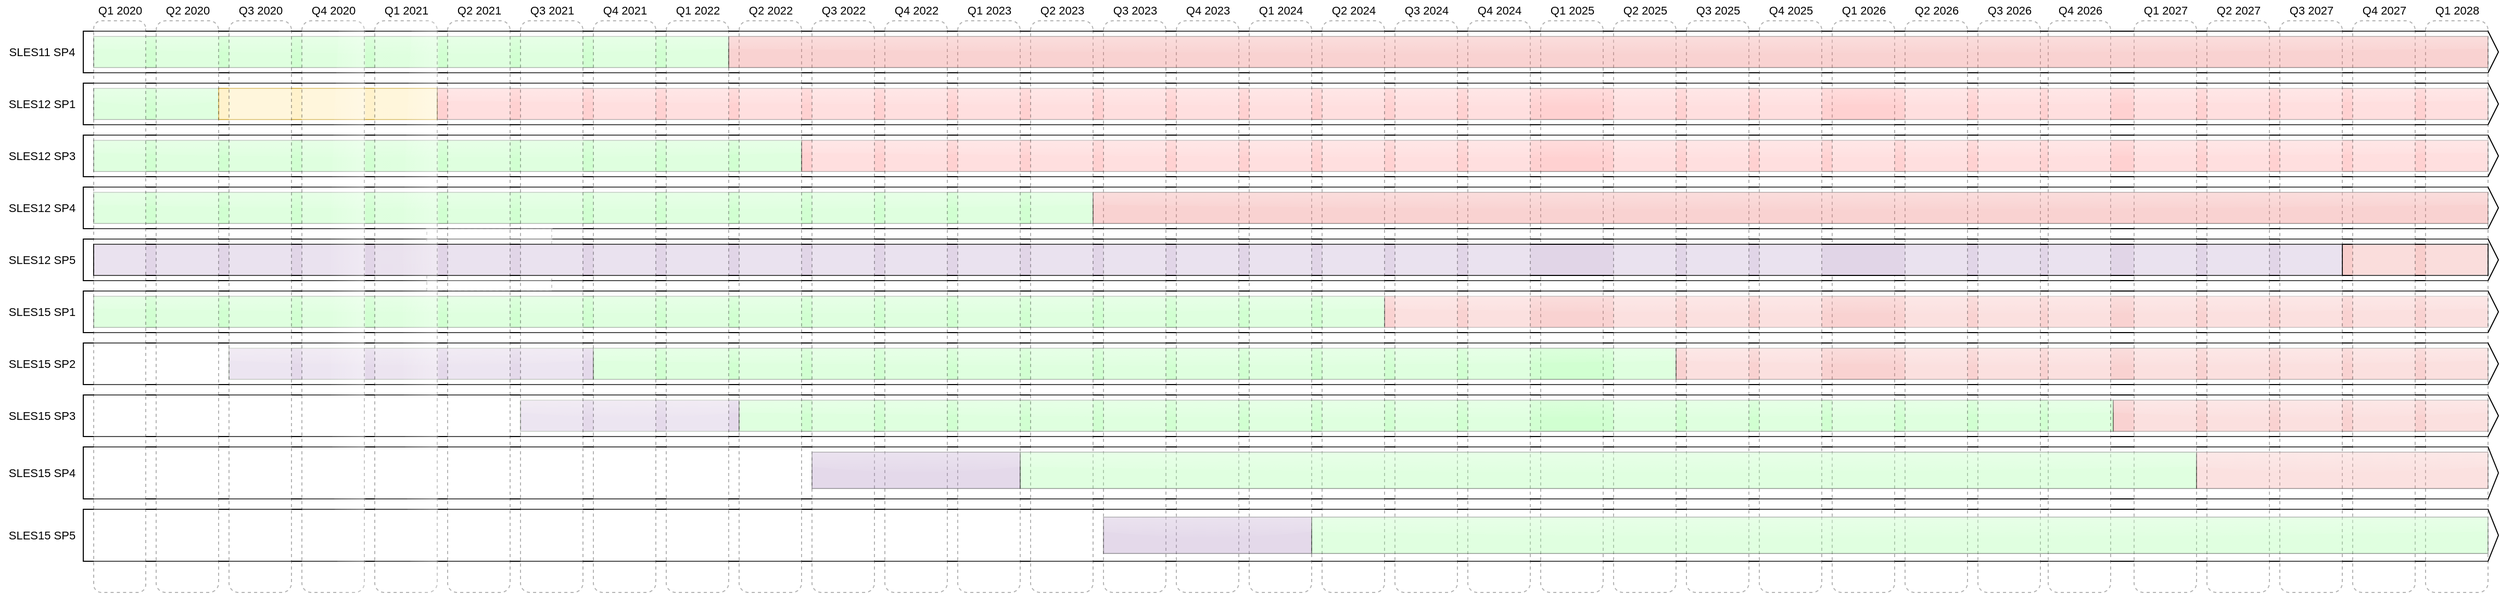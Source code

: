 <mxfile version="13.6.5" type="github">
  <diagram id="kU7BCDKSblHahvN3yh2O" name="Page-1">
    <mxGraphModel dx="933" dy="482" grid="1" gridSize="10" guides="1" tooltips="1" connect="1" arrows="1" fold="1" page="1" pageScale="1" pageWidth="827" pageHeight="1169" math="0" shadow="0">
      <root>
        <mxCell id="0" />
        <mxCell id="1" parent="0" />
        <mxCell id="Xw_bEn0U_nsCSRlwuGrD-74" value="" style="rounded=0;whiteSpace=wrap;html=1;glass=1;opacity=30;fillColor=#FF6666;" parent="1" vertex="1">
          <mxGeometry x="770" y="46.88" width="1690" height="26.25" as="geometry" />
        </mxCell>
        <mxCell id="c2QIEAsH59dsvFRJYkyW-2" value="" style="html=1;shadow=0;dashed=0;align=center;verticalAlign=middle;shape=mxgraph.arrows2.arrow;dy=0;dx=10;notch=0;" vertex="1" parent="1">
          <mxGeometry x="150" y="500" width="2320" height="50" as="geometry" />
        </mxCell>
        <mxCell id="c2QIEAsH59dsvFRJYkyW-1" value="" style="html=1;shadow=0;dashed=0;align=center;verticalAlign=middle;shape=mxgraph.arrows2.arrow;dy=0;dx=10;notch=0;" vertex="1" parent="1">
          <mxGeometry x="150" y="440" width="2320" height="50" as="geometry" />
        </mxCell>
        <mxCell id="Xw_bEn0U_nsCSRlwuGrD-70" value="" style="html=1;shadow=0;dashed=0;align=center;verticalAlign=middle;shape=mxgraph.arrows2.arrow;dy=0;dx=10;notch=0;" parent="1" vertex="1">
          <mxGeometry x="150" y="390" width="2320" height="40" as="geometry" />
        </mxCell>
        <mxCell id="Xw_bEn0U_nsCSRlwuGrD-2" value="" style="html=1;shadow=0;align=center;verticalAlign=middle;shape=mxgraph.arrows2.arrow;dy=0;dx=10;notch=0;" parent="1" vertex="1">
          <mxGeometry x="150" y="40" width="2320" height="40" as="geometry" />
        </mxCell>
        <mxCell id="Xw_bEn0U_nsCSRlwuGrD-3" value="" style="html=1;shadow=0;dashed=0;align=center;verticalAlign=middle;shape=mxgraph.arrows2.arrow;dy=0;dx=10;notch=0;" parent="1" vertex="1">
          <mxGeometry x="150" y="290" width="2320" height="40" as="geometry" />
        </mxCell>
        <mxCell id="Xw_bEn0U_nsCSRlwuGrD-4" value="" style="html=1;shadow=0;dashed=0;align=center;verticalAlign=middle;shape=mxgraph.arrows2.arrow;dy=0;dx=10;notch=0;" parent="1" vertex="1">
          <mxGeometry x="150" y="240" width="2320" height="40" as="geometry" />
        </mxCell>
        <mxCell id="Xw_bEn0U_nsCSRlwuGrD-5" value="" style="html=1;shadow=0;dashed=0;align=center;verticalAlign=middle;shape=mxgraph.arrows2.arrow;dy=0;dx=10;notch=0;" parent="1" vertex="1">
          <mxGeometry x="150" y="190" width="2320" height="40" as="geometry" />
        </mxCell>
        <mxCell id="Xw_bEn0U_nsCSRlwuGrD-6" value="" style="html=1;shadow=0;dashed=0;align=center;verticalAlign=middle;shape=mxgraph.arrows2.arrow;dy=0;dx=10;notch=0;" parent="1" vertex="1">
          <mxGeometry x="150" y="90" width="2320" height="40" as="geometry" />
        </mxCell>
        <mxCell id="Xw_bEn0U_nsCSRlwuGrD-7" value="" style="html=1;shadow=0;dashed=0;align=center;verticalAlign=middle;shape=mxgraph.arrows2.arrow;dy=0;dx=10;notch=0;" parent="1" vertex="1">
          <mxGeometry x="150" y="140" width="2320" height="40" as="geometry" />
        </mxCell>
        <mxCell id="Xw_bEn0U_nsCSRlwuGrD-11" value="&lt;font style=&quot;font-size: 11px&quot;&gt;Q2 2020&lt;/font&gt;" style="text;html=1;resizable=0;autosize=1;align=center;verticalAlign=middle;points=[];fillColor=none;strokeColor=none;rounded=0;" parent="1" vertex="1">
          <mxGeometry x="220" y="10" width="60" height="20" as="geometry" />
        </mxCell>
        <mxCell id="Xw_bEn0U_nsCSRlwuGrD-12" value="&lt;font style=&quot;font-size: 11px&quot;&gt;Q3 2020&lt;/font&gt;" style="text;html=1;resizable=0;autosize=1;align=center;verticalAlign=middle;points=[];fillColor=none;strokeColor=none;rounded=0;" parent="1" vertex="1">
          <mxGeometry x="290" y="10" width="60" height="20" as="geometry" />
        </mxCell>
        <mxCell id="Xw_bEn0U_nsCSRlwuGrD-13" value="&lt;font style=&quot;font-size: 11px&quot;&gt;Q4 2020&lt;/font&gt;" style="text;html=1;resizable=0;autosize=1;align=center;verticalAlign=middle;points=[];fillColor=none;strokeColor=none;rounded=0;" parent="1" vertex="1">
          <mxGeometry x="360" y="10" width="60" height="20" as="geometry" />
        </mxCell>
        <mxCell id="Xw_bEn0U_nsCSRlwuGrD-14" value="&lt;font style=&quot;font-size: 11px&quot;&gt;Q1 2021&lt;/font&gt;" style="text;html=1;resizable=0;autosize=1;align=center;verticalAlign=middle;points=[];fillColor=none;strokeColor=none;rounded=0;" parent="1" vertex="1">
          <mxGeometry x="430" y="10" width="60" height="20" as="geometry" />
        </mxCell>
        <mxCell id="Xw_bEn0U_nsCSRlwuGrD-15" value="&lt;font style=&quot;font-size: 11px&quot;&gt;Q2 2021&lt;/font&gt;" style="text;html=1;resizable=0;autosize=1;align=center;verticalAlign=middle;points=[];fillColor=none;strokeColor=none;rounded=0;" parent="1" vertex="1">
          <mxGeometry x="500" y="10" width="60" height="20" as="geometry" />
        </mxCell>
        <mxCell id="Xw_bEn0U_nsCSRlwuGrD-16" value="&lt;font style=&quot;font-size: 11px&quot;&gt;Q3 2021&lt;/font&gt;" style="text;html=1;resizable=0;autosize=1;align=center;verticalAlign=middle;points=[];fillColor=none;strokeColor=none;rounded=0;" parent="1" vertex="1">
          <mxGeometry x="570" y="10" width="60" height="20" as="geometry" />
        </mxCell>
        <mxCell id="Xw_bEn0U_nsCSRlwuGrD-17" value="&lt;font style=&quot;font-size: 11px&quot;&gt;SLES11 SP4&lt;/font&gt;" style="text;html=1;resizable=0;autosize=1;align=center;verticalAlign=middle;points=[];fillColor=none;strokeColor=none;rounded=0;" parent="1" vertex="1">
          <mxGeometry x="70" y="50" width="80" height="20" as="geometry" />
        </mxCell>
        <mxCell id="Xw_bEn0U_nsCSRlwuGrD-18" value="&lt;font style=&quot;font-size: 11px&quot;&gt;SLES12 SP1&lt;/font&gt;" style="text;html=1;resizable=0;autosize=1;align=center;verticalAlign=middle;points=[];fillColor=none;strokeColor=none;rounded=0;" parent="1" vertex="1">
          <mxGeometry x="70" y="100" width="80" height="20" as="geometry" />
        </mxCell>
        <mxCell id="Xw_bEn0U_nsCSRlwuGrD-19" value="&lt;font style=&quot;font-size: 11px&quot;&gt;SLES12 SP3&lt;/font&gt;" style="text;html=1;resizable=0;autosize=1;align=center;verticalAlign=middle;points=[];fillColor=none;strokeColor=none;rounded=0;" parent="1" vertex="1">
          <mxGeometry x="70" y="150" width="80" height="20" as="geometry" />
        </mxCell>
        <mxCell id="Xw_bEn0U_nsCSRlwuGrD-20" value="&lt;font style=&quot;font-size: 11px&quot;&gt;SLES12 SP4&lt;/font&gt;" style="text;html=1;resizable=0;autosize=1;align=center;verticalAlign=middle;points=[];fillColor=none;strokeColor=none;rounded=0;" parent="1" vertex="1">
          <mxGeometry x="70" y="200" width="80" height="20" as="geometry" />
        </mxCell>
        <mxCell id="Xw_bEn0U_nsCSRlwuGrD-21" value="&lt;font style=&quot;font-size: 11px&quot;&gt;SLES12 SP5&lt;/font&gt;" style="text;html=1;resizable=0;autosize=1;align=center;verticalAlign=middle;points=[];fillColor=none;strokeColor=none;rounded=0;" parent="1" vertex="1">
          <mxGeometry x="70" y="250" width="80" height="20" as="geometry" />
        </mxCell>
        <mxCell id="Xw_bEn0U_nsCSRlwuGrD-22" value="&lt;font style=&quot;font-size: 11px&quot;&gt;SLES15 SP1&lt;/font&gt;" style="text;html=1;resizable=0;autosize=1;align=center;verticalAlign=middle;points=[];fillColor=none;strokeColor=none;rounded=0;" parent="1" vertex="1">
          <mxGeometry x="70" y="300" width="80" height="20" as="geometry" />
        </mxCell>
        <mxCell id="Xw_bEn0U_nsCSRlwuGrD-23" value="" style="html=1;shadow=0;dashed=0;align=center;verticalAlign=middle;shape=mxgraph.arrows2.arrow;dy=0;dx=10;notch=0;" parent="1" vertex="1">
          <mxGeometry x="150" y="340" width="2320" height="40" as="geometry" />
        </mxCell>
        <mxCell id="Xw_bEn0U_nsCSRlwuGrD-24" value="&lt;font style=&quot;font-size: 11px&quot;&gt;SLES15 SP2&lt;/font&gt;" style="text;html=1;resizable=0;autosize=1;align=center;verticalAlign=middle;points=[];fillColor=none;strokeColor=none;rounded=0;" parent="1" vertex="1">
          <mxGeometry x="70" y="350" width="80" height="20" as="geometry" />
        </mxCell>
        <mxCell id="Xw_bEn0U_nsCSRlwuGrD-10" value="&lt;font style=&quot;font-size: 11px&quot;&gt;Q1 2020&lt;/font&gt;" style="text;html=1;resizable=0;autosize=1;align=center;verticalAlign=middle;points=[];fillColor=none;strokeColor=none;rounded=0;" parent="1" vertex="1">
          <mxGeometry x="155" y="10" width="60" height="20" as="geometry" />
        </mxCell>
        <mxCell id="Xw_bEn0U_nsCSRlwuGrD-34" value="&lt;font style=&quot;font-size: 11px&quot;&gt;Q4 2021&lt;/font&gt;" style="text;html=1;resizable=0;autosize=1;align=center;verticalAlign=middle;points=[];fillColor=none;strokeColor=none;rounded=0;" parent="1" vertex="1">
          <mxGeometry x="640" y="10" width="60" height="20" as="geometry" />
        </mxCell>
        <mxCell id="Xw_bEn0U_nsCSRlwuGrD-37" value="&lt;font style=&quot;font-size: 11px&quot;&gt;Q1 2022&lt;/font&gt;" style="text;html=1;resizable=0;autosize=1;align=center;verticalAlign=middle;points=[];fillColor=none;strokeColor=none;rounded=0;" parent="1" vertex="1">
          <mxGeometry x="710" y="10" width="60" height="20" as="geometry" />
        </mxCell>
        <mxCell id="Xw_bEn0U_nsCSRlwuGrD-40" value="&lt;font style=&quot;font-size: 11px&quot;&gt;Q2 2022&lt;/font&gt;" style="text;html=1;resizable=0;autosize=1;align=center;verticalAlign=middle;points=[];fillColor=none;strokeColor=none;rounded=0;" parent="1" vertex="1">
          <mxGeometry x="780" y="10" width="60" height="20" as="geometry" />
        </mxCell>
        <mxCell id="Xw_bEn0U_nsCSRlwuGrD-41" value="&lt;font style=&quot;font-size: 11px&quot;&gt;Q3 2022&lt;/font&gt;" style="text;html=1;resizable=0;autosize=1;align=center;verticalAlign=middle;points=[];fillColor=none;strokeColor=none;rounded=0;" parent="1" vertex="1">
          <mxGeometry x="850" y="10" width="60" height="20" as="geometry" />
        </mxCell>
        <mxCell id="Xw_bEn0U_nsCSRlwuGrD-43" value="&lt;font style=&quot;font-size: 11px&quot;&gt;Q4 2022&lt;/font&gt;" style="text;html=1;resizable=0;autosize=1;align=center;verticalAlign=middle;points=[];fillColor=none;strokeColor=none;rounded=0;" parent="1" vertex="1">
          <mxGeometry x="920" y="10" width="60" height="20" as="geometry" />
        </mxCell>
        <mxCell id="Xw_bEn0U_nsCSRlwuGrD-44" value="" style="rounded=0;whiteSpace=wrap;html=1;glass=1;dashed=1;opacity=30;" parent="1" vertex="1">
          <mxGeometry x="480" y="230" width="120" height="60" as="geometry" />
        </mxCell>
        <mxCell id="Xw_bEn0U_nsCSRlwuGrD-45" value="" style="rounded=0;whiteSpace=wrap;html=1;glass=1;opacity=30;fillColor=#66FF66;" parent="1" vertex="1">
          <mxGeometry x="160" y="45" width="610" height="30" as="geometry" />
        </mxCell>
        <mxCell id="Xw_bEn0U_nsCSRlwuGrD-46" value="" style="rounded=0;whiteSpace=wrap;html=1;glass=1;opacity=30;fillColor=#66FF66;" parent="1" vertex="1">
          <mxGeometry x="160" y="95" width="120" height="30" as="geometry" />
        </mxCell>
        <mxCell id="Xw_bEn0U_nsCSRlwuGrD-47" value="" style="rounded=0;whiteSpace=wrap;html=1;glass=1;opacity=30;fillColor=#66FF66;" parent="1" vertex="1">
          <mxGeometry x="160" y="145" width="680" height="30" as="geometry" />
        </mxCell>
        <mxCell id="Xw_bEn0U_nsCSRlwuGrD-48" value="" style="rounded=0;whiteSpace=wrap;html=1;glass=1;opacity=30;fillColor=#66FF66;" parent="1" vertex="1">
          <mxGeometry x="160" y="195" width="960" height="30" as="geometry" />
        </mxCell>
        <mxCell id="Xw_bEn0U_nsCSRlwuGrD-57" value="" style="rounded=1;whiteSpace=wrap;html=1;direction=south;dashed=1;opacity=30;" parent="1" vertex="1">
          <mxGeometry x="1550" y="30" width="60" height="550" as="geometry" />
        </mxCell>
        <mxCell id="Xw_bEn0U_nsCSRlwuGrD-60" value="&lt;font style=&quot;font-size: 11px&quot;&gt;Q2 2023&lt;/font&gt;" style="text;html=1;resizable=0;autosize=1;align=center;verticalAlign=middle;points=[];fillColor=none;strokeColor=none;rounded=0;" parent="1" vertex="1">
          <mxGeometry x="1060" y="10" width="60" height="20" as="geometry" />
        </mxCell>
        <mxCell id="Xw_bEn0U_nsCSRlwuGrD-61" value="&lt;font style=&quot;font-size: 11px&quot;&gt;Q3 2023&lt;/font&gt;" style="text;html=1;resizable=0;autosize=1;align=center;verticalAlign=middle;points=[];fillColor=none;strokeColor=none;rounded=0;" parent="1" vertex="1">
          <mxGeometry x="1130" y="10" width="60" height="20" as="geometry" />
        </mxCell>
        <mxCell id="Xw_bEn0U_nsCSRlwuGrD-62" value="&lt;font style=&quot;font-size: 11px&quot;&gt;Q4 2023&lt;/font&gt;" style="text;html=1;resizable=0;autosize=1;align=center;verticalAlign=middle;points=[];fillColor=none;strokeColor=none;rounded=0;" parent="1" vertex="1">
          <mxGeometry x="1200" y="10" width="60" height="20" as="geometry" />
        </mxCell>
        <mxCell id="Xw_bEn0U_nsCSRlwuGrD-63" value="&lt;font style=&quot;font-size: 11px&quot;&gt;Q1 2024&lt;/font&gt;" style="text;html=1;resizable=0;autosize=1;align=center;verticalAlign=middle;points=[];fillColor=none;strokeColor=none;rounded=0;" parent="1" vertex="1">
          <mxGeometry x="1270" y="10" width="60" height="20" as="geometry" />
        </mxCell>
        <mxCell id="Xw_bEn0U_nsCSRlwuGrD-64" value="&lt;font style=&quot;font-size: 11px&quot;&gt;Q2 2024&lt;/font&gt;" style="text;html=1;resizable=0;autosize=1;align=center;verticalAlign=middle;points=[];fillColor=none;strokeColor=none;rounded=0;" parent="1" vertex="1">
          <mxGeometry x="1340" y="10" width="60" height="20" as="geometry" />
        </mxCell>
        <mxCell id="Xw_bEn0U_nsCSRlwuGrD-65" value="&lt;font style=&quot;font-size: 11px&quot;&gt;Q3 2024&lt;/font&gt;" style="text;html=1;resizable=0;autosize=1;align=center;verticalAlign=middle;points=[];fillColor=none;strokeColor=none;rounded=0;" parent="1" vertex="1">
          <mxGeometry x="1410" y="10" width="60" height="20" as="geometry" />
        </mxCell>
        <mxCell id="Xw_bEn0U_nsCSRlwuGrD-66" value="&lt;font style=&quot;font-size: 11px&quot;&gt;Q4 2024&lt;/font&gt;" style="text;html=1;resizable=0;autosize=1;align=center;verticalAlign=middle;points=[];fillColor=none;strokeColor=none;rounded=0;" parent="1" vertex="1">
          <mxGeometry x="1480" y="10" width="60" height="20" as="geometry" />
        </mxCell>
        <mxCell id="Xw_bEn0U_nsCSRlwuGrD-68" value="" style="rounded=0;whiteSpace=wrap;html=1;glass=1;opacity=30;fillColor=#66FF66;" parent="1" vertex="1">
          <mxGeometry x="160" y="295" width="1240" height="30" as="geometry" />
        </mxCell>
        <mxCell id="Xw_bEn0U_nsCSRlwuGrD-69" value="&lt;font style=&quot;font-size: 11px&quot;&gt;SLES15 SP3&lt;/font&gt;" style="text;html=1;resizable=0;autosize=1;align=center;verticalAlign=middle;points=[];fillColor=none;strokeColor=none;rounded=0;" parent="1" vertex="1">
          <mxGeometry x="70" y="400" width="80" height="20" as="geometry" />
        </mxCell>
        <mxCell id="Xw_bEn0U_nsCSRlwuGrD-71" value="" style="rounded=0;whiteSpace=wrap;html=1;glass=1;opacity=30;fillColor=#66FF66;" parent="1" vertex="1">
          <mxGeometry x="640" y="345" width="1040" height="30" as="geometry" />
        </mxCell>
        <mxCell id="Xw_bEn0U_nsCSRlwuGrD-73" value="" style="rounded=0;whiteSpace=wrap;html=1;glass=1;opacity=30;fillColor=#66FF66;" parent="1" vertex="1">
          <mxGeometry x="780" y="395" width="1320" height="30" as="geometry" />
        </mxCell>
        <mxCell id="Xw_bEn0U_nsCSRlwuGrD-76" value="" style="rounded=0;whiteSpace=wrap;html=1;glass=1;opacity=30;fillColor=#FF6666;" parent="1" vertex="1">
          <mxGeometry x="840" y="145" width="1620" height="30" as="geometry" />
        </mxCell>
        <mxCell id="c2QIEAsH59dsvFRJYkyW-3" value="&lt;font style=&quot;font-size: 11px&quot;&gt;SLES15 SP4&lt;/font&gt;" style="text;html=1;resizable=0;autosize=1;align=center;verticalAlign=middle;points=[];fillColor=none;strokeColor=none;rounded=0;" vertex="1" parent="1">
          <mxGeometry x="70" y="455" width="80" height="20" as="geometry" />
        </mxCell>
        <mxCell id="c2QIEAsH59dsvFRJYkyW-4" value="&lt;font style=&quot;font-size: 11px&quot;&gt;SLES15 SP5&lt;/font&gt;" style="text;html=1;resizable=0;autosize=1;align=center;verticalAlign=middle;points=[];fillColor=none;strokeColor=none;rounded=0;" vertex="1" parent="1">
          <mxGeometry x="70" y="515" width="80" height="20" as="geometry" />
        </mxCell>
        <mxCell id="c2QIEAsH59dsvFRJYkyW-8" value="" style="rounded=1;whiteSpace=wrap;html=1;direction=south;dashed=1;opacity=30;" vertex="1" parent="1">
          <mxGeometry x="1830" y="30" width="60" height="550" as="geometry" />
        </mxCell>
        <mxCell id="c2QIEAsH59dsvFRJYkyW-12" value="&lt;font style=&quot;font-size: 11px&quot;&gt;Q1 2025&lt;/font&gt;" style="text;html=1;resizable=0;autosize=1;align=center;verticalAlign=middle;points=[];fillColor=none;strokeColor=none;rounded=0;" vertex="1" parent="1">
          <mxGeometry x="1550" y="10" width="60" height="20" as="geometry" />
        </mxCell>
        <mxCell id="c2QIEAsH59dsvFRJYkyW-13" value="&lt;font style=&quot;font-size: 11px&quot;&gt;Q2 2025&lt;/font&gt;" style="text;html=1;resizable=0;autosize=1;align=center;verticalAlign=middle;points=[];fillColor=none;strokeColor=none;rounded=0;" vertex="1" parent="1">
          <mxGeometry x="1620" y="10" width="60" height="20" as="geometry" />
        </mxCell>
        <mxCell id="c2QIEAsH59dsvFRJYkyW-14" value="&lt;font style=&quot;font-size: 11px&quot;&gt;Q3 2025&lt;/font&gt;" style="text;html=1;resizable=0;autosize=1;align=center;verticalAlign=middle;points=[];fillColor=none;strokeColor=none;rounded=0;" vertex="1" parent="1">
          <mxGeometry x="1690" y="10" width="60" height="20" as="geometry" />
        </mxCell>
        <mxCell id="c2QIEAsH59dsvFRJYkyW-15" value="&lt;font style=&quot;font-size: 11px&quot;&gt;Q4 2025&lt;/font&gt;" style="text;html=1;resizable=0;autosize=1;align=center;verticalAlign=middle;points=[];fillColor=none;strokeColor=none;rounded=0;" vertex="1" parent="1">
          <mxGeometry x="1760" y="10" width="60" height="20" as="geometry" />
        </mxCell>
        <mxCell id="c2QIEAsH59dsvFRJYkyW-16" value="&lt;font style=&quot;font-size: 11px&quot;&gt;Q1 2026&lt;/font&gt;" style="text;html=1;resizable=0;autosize=1;align=center;verticalAlign=middle;points=[];fillColor=none;strokeColor=none;rounded=0;" vertex="1" parent="1">
          <mxGeometry x="1830" y="10" width="60" height="20" as="geometry" />
        </mxCell>
        <mxCell id="c2QIEAsH59dsvFRJYkyW-17" value="&lt;font style=&quot;font-size: 11px&quot;&gt;Q2 2026&lt;/font&gt;" style="text;html=1;resizable=0;autosize=1;align=center;verticalAlign=middle;points=[];fillColor=none;strokeColor=none;rounded=0;" vertex="1" parent="1">
          <mxGeometry x="1900" y="10" width="60" height="20" as="geometry" />
        </mxCell>
        <mxCell id="c2QIEAsH59dsvFRJYkyW-18" value="&lt;font style=&quot;font-size: 11px&quot;&gt;Q3 2026&lt;/font&gt;" style="text;html=1;resizable=0;autosize=1;align=center;verticalAlign=middle;points=[];fillColor=none;strokeColor=none;rounded=0;" vertex="1" parent="1">
          <mxGeometry x="1970" y="10" width="60" height="20" as="geometry" />
        </mxCell>
        <mxCell id="c2QIEAsH59dsvFRJYkyW-23" value="&lt;font style=&quot;font-size: 11px&quot;&gt;Q4 2026&lt;/font&gt;" style="text;html=1;resizable=0;autosize=1;align=center;verticalAlign=middle;points=[];fillColor=none;strokeColor=none;rounded=0;" vertex="1" parent="1">
          <mxGeometry x="2038" y="10" width="60" height="20" as="geometry" />
        </mxCell>
        <mxCell id="c2QIEAsH59dsvFRJYkyW-24" value="&lt;font style=&quot;font-size: 11px&quot;&gt;Q1 2027&lt;/font&gt;" style="text;html=1;resizable=0;autosize=1;align=center;verticalAlign=middle;points=[];fillColor=none;strokeColor=none;rounded=0;" vertex="1" parent="1">
          <mxGeometry x="2120" y="10" width="60" height="20" as="geometry" />
        </mxCell>
        <mxCell id="c2QIEAsH59dsvFRJYkyW-25" value="&lt;font style=&quot;font-size: 11px&quot;&gt;Q2 2027&lt;/font&gt;" style="text;html=1;resizable=0;autosize=1;align=center;verticalAlign=middle;points=[];fillColor=none;strokeColor=none;rounded=0;" vertex="1" parent="1">
          <mxGeometry x="2190" y="10" width="60" height="20" as="geometry" />
        </mxCell>
        <mxCell id="c2QIEAsH59dsvFRJYkyW-26" value="&lt;font style=&quot;font-size: 11px&quot;&gt;Q3 2027&lt;/font&gt;" style="text;html=1;resizable=0;autosize=1;align=center;verticalAlign=middle;points=[];fillColor=none;strokeColor=none;rounded=0;" vertex="1" parent="1">
          <mxGeometry x="2260" y="10" width="60" height="20" as="geometry" />
        </mxCell>
        <mxCell id="c2QIEAsH59dsvFRJYkyW-28" value="&lt;font style=&quot;font-size: 11px&quot;&gt;Q4 2027&lt;/font&gt;" style="text;html=1;resizable=0;autosize=1;align=center;verticalAlign=middle;points=[];fillColor=none;strokeColor=none;rounded=0;" vertex="1" parent="1">
          <mxGeometry x="2330" y="10" width="60" height="20" as="geometry" />
        </mxCell>
        <mxCell id="c2QIEAsH59dsvFRJYkyW-30" value="" style="rounded=0;whiteSpace=wrap;html=1;fillColor=#fff2cc;strokeColor=#d6b656;" vertex="1" parent="1">
          <mxGeometry x="280" y="95" width="210" height="30" as="geometry" />
        </mxCell>
        <mxCell id="c2QIEAsH59dsvFRJYkyW-31" value="" style="rounded=0;whiteSpace=wrap;html=1;fillColor=#E1D5E7;" vertex="1" parent="1">
          <mxGeometry x="160" y="245" width="2160" height="30" as="geometry" />
        </mxCell>
        <mxCell id="c2QIEAsH59dsvFRJYkyW-32" value="" style="rounded=0;whiteSpace=wrap;html=1;glass=1;opacity=30;strokeColor=#3A5431;fontColor=#ffffff;fillColor=#A680B8;" vertex="1" parent="1">
          <mxGeometry x="290" y="345" width="350" height="30" as="geometry" />
        </mxCell>
        <mxCell id="c2QIEAsH59dsvFRJYkyW-34" value="" style="rounded=0;whiteSpace=wrap;html=1;glass=1;opacity=30;strokeColor=#36393d;fillColor=#EA6B66;" vertex="1" parent="1">
          <mxGeometry x="1400" y="295" width="1060" height="30" as="geometry" />
        </mxCell>
        <mxCell id="c2QIEAsH59dsvFRJYkyW-35" value="" style="rounded=0;whiteSpace=wrap;html=1;glass=1;opacity=30;fillColor=#EA6B66;" vertex="1" parent="1">
          <mxGeometry x="1680" y="345" width="780" height="30" as="geometry" />
        </mxCell>
        <mxCell id="c2QIEAsH59dsvFRJYkyW-36" value="" style="rounded=0;whiteSpace=wrap;html=1;fillColor=#F8CECC;" vertex="1" parent="1">
          <mxGeometry x="2320" y="245" width="140" height="30" as="geometry" />
        </mxCell>
        <mxCell id="c2QIEAsH59dsvFRJYkyW-37" value="" style="rounded=0;whiteSpace=wrap;html=1;glass=1;opacity=30;strokeColor=#3A5431;fontColor=#ffffff;fillColor=#A680B8;" vertex="1" parent="1">
          <mxGeometry x="570" y="395" width="210" height="30" as="geometry" />
        </mxCell>
        <mxCell id="c2QIEAsH59dsvFRJYkyW-38" value="" style="rounded=0;whiteSpace=wrap;html=1;glass=1;opacity=30;fillColor=#EA6B66;" vertex="1" parent="1">
          <mxGeometry x="2100" y="395" width="360" height="30" as="geometry" />
        </mxCell>
        <mxCell id="Xw_bEn0U_nsCSRlwuGrD-75" value="" style="rounded=0;whiteSpace=wrap;html=1;glass=1;opacity=30;fillColor=#FF6666;" parent="1" vertex="1">
          <mxGeometry x="490" y="95" width="1970" height="30" as="geometry" />
        </mxCell>
        <mxCell id="c2QIEAsH59dsvFRJYkyW-5" value="" style="rounded=1;whiteSpace=wrap;html=1;direction=south;dashed=1;opacity=30;" vertex="1" parent="1">
          <mxGeometry x="1620" y="30" width="60" height="550" as="geometry" />
        </mxCell>
        <mxCell id="c2QIEAsH59dsvFRJYkyW-6" value="" style="rounded=1;whiteSpace=wrap;html=1;direction=south;dashed=1;opacity=30;" vertex="1" parent="1">
          <mxGeometry x="1690" y="30" width="60" height="550" as="geometry" />
        </mxCell>
        <mxCell id="c2QIEAsH59dsvFRJYkyW-7" value="" style="rounded=1;whiteSpace=wrap;html=1;direction=south;dashed=1;opacity=30;" vertex="1" parent="1">
          <mxGeometry x="1760" y="30" width="60" height="550" as="geometry" />
        </mxCell>
        <mxCell id="c2QIEAsH59dsvFRJYkyW-9" value="" style="rounded=1;whiteSpace=wrap;html=1;direction=south;dashed=1;opacity=30;" vertex="1" parent="1">
          <mxGeometry x="1900" y="30" width="60" height="550" as="geometry" />
        </mxCell>
        <mxCell id="c2QIEAsH59dsvFRJYkyW-10" value="" style="rounded=1;whiteSpace=wrap;html=1;direction=south;dashed=1;opacity=30;" vertex="1" parent="1">
          <mxGeometry x="1970" y="30" width="60" height="550" as="geometry" />
        </mxCell>
        <mxCell id="c2QIEAsH59dsvFRJYkyW-11" value="" style="rounded=1;whiteSpace=wrap;html=1;direction=south;dashed=1;opacity=30;" vertex="1" parent="1">
          <mxGeometry x="2037.5" y="30" width="60" height="550" as="geometry" />
        </mxCell>
        <mxCell id="c2QIEAsH59dsvFRJYkyW-19" value="" style="rounded=1;whiteSpace=wrap;html=1;direction=south;dashed=1;opacity=30;" vertex="1" parent="1">
          <mxGeometry x="2120" y="30" width="60" height="550" as="geometry" />
        </mxCell>
        <mxCell id="c2QIEAsH59dsvFRJYkyW-20" value="" style="rounded=1;whiteSpace=wrap;html=1;direction=south;dashed=1;opacity=30;" vertex="1" parent="1">
          <mxGeometry x="2190" y="30" width="60" height="550" as="geometry" />
        </mxCell>
        <mxCell id="c2QIEAsH59dsvFRJYkyW-21" value="" style="rounded=1;whiteSpace=wrap;html=1;direction=south;dashed=1;opacity=30;" vertex="1" parent="1">
          <mxGeometry x="2260" y="30" width="60" height="550" as="geometry" />
        </mxCell>
        <mxCell id="c2QIEAsH59dsvFRJYkyW-22" value="" style="rounded=1;whiteSpace=wrap;html=1;direction=south;dashed=1;opacity=30;" vertex="1" parent="1">
          <mxGeometry x="2330" y="30" width="60" height="550" as="geometry" />
        </mxCell>
        <mxCell id="c2QIEAsH59dsvFRJYkyW-27" value="" style="rounded=1;whiteSpace=wrap;html=1;direction=south;dashed=1;opacity=30;" vertex="1" parent="1">
          <mxGeometry x="2400" y="30" width="60" height="550" as="geometry" />
        </mxCell>
        <mxCell id="Xw_bEn0U_nsCSRlwuGrD-56" value="" style="rounded=1;whiteSpace=wrap;html=1;direction=south;dashed=1;opacity=30;" parent="1" vertex="1">
          <mxGeometry x="1480" y="30" width="60" height="550" as="geometry" />
        </mxCell>
        <mxCell id="Xw_bEn0U_nsCSRlwuGrD-55" value="" style="rounded=1;whiteSpace=wrap;html=1;direction=south;dashed=1;opacity=30;" parent="1" vertex="1">
          <mxGeometry x="1410" y="30" width="60" height="550" as="geometry" />
        </mxCell>
        <mxCell id="Xw_bEn0U_nsCSRlwuGrD-54" value="" style="rounded=1;whiteSpace=wrap;html=1;direction=south;dashed=1;opacity=30;" parent="1" vertex="1">
          <mxGeometry x="1340" y="30" width="60" height="550" as="geometry" />
        </mxCell>
        <mxCell id="Xw_bEn0U_nsCSRlwuGrD-53" value="" style="rounded=1;whiteSpace=wrap;html=1;direction=south;dashed=1;opacity=30;" parent="1" vertex="1">
          <mxGeometry x="1270" y="30" width="60" height="550" as="geometry" />
        </mxCell>
        <mxCell id="Xw_bEn0U_nsCSRlwuGrD-52" value="" style="rounded=1;whiteSpace=wrap;html=1;direction=south;dashed=1;opacity=30;" parent="1" vertex="1">
          <mxGeometry x="1200" y="30" width="60" height="550" as="geometry" />
        </mxCell>
        <mxCell id="Xw_bEn0U_nsCSRlwuGrD-51" value="" style="rounded=1;whiteSpace=wrap;html=1;direction=south;dashed=1;opacity=30;" parent="1" vertex="1">
          <mxGeometry x="1130" y="30" width="60" height="550" as="geometry" />
        </mxCell>
        <mxCell id="Xw_bEn0U_nsCSRlwuGrD-50" value="" style="rounded=1;whiteSpace=wrap;html=1;direction=south;dashed=1;opacity=30;" parent="1" vertex="1">
          <mxGeometry x="1060" y="30" width="60" height="550" as="geometry" />
        </mxCell>
        <mxCell id="Xw_bEn0U_nsCSRlwuGrD-49" value="" style="rounded=1;whiteSpace=wrap;html=1;direction=south;dashed=1;opacity=30;" parent="1" vertex="1">
          <mxGeometry x="990" y="30" width="60" height="550" as="geometry" />
        </mxCell>
        <mxCell id="Xw_bEn0U_nsCSRlwuGrD-42" value="" style="rounded=1;whiteSpace=wrap;html=1;direction=south;dashed=1;opacity=30;" parent="1" vertex="1">
          <mxGeometry x="920" y="30" width="60" height="550" as="geometry" />
        </mxCell>
        <mxCell id="Xw_bEn0U_nsCSRlwuGrD-39" value="" style="rounded=1;whiteSpace=wrap;html=1;direction=south;dashed=1;opacity=30;" parent="1" vertex="1">
          <mxGeometry x="850" y="30" width="60" height="550" as="geometry" />
        </mxCell>
        <mxCell id="Xw_bEn0U_nsCSRlwuGrD-38" value="" style="rounded=1;whiteSpace=wrap;html=1;direction=south;dashed=1;opacity=30;" parent="1" vertex="1">
          <mxGeometry x="780" y="30" width="60" height="550" as="geometry" />
        </mxCell>
        <mxCell id="Xw_bEn0U_nsCSRlwuGrD-36" value="" style="rounded=1;whiteSpace=wrap;html=1;direction=south;dashed=1;opacity=30;" parent="1" vertex="1">
          <mxGeometry x="710" y="30" width="60" height="550" as="geometry" />
        </mxCell>
        <mxCell id="Xw_bEn0U_nsCSRlwuGrD-35" value="" style="rounded=1;whiteSpace=wrap;html=1;direction=south;dashed=1;opacity=30;" parent="1" vertex="1">
          <mxGeometry x="640" y="30" width="60" height="550" as="geometry" />
        </mxCell>
        <mxCell id="Xw_bEn0U_nsCSRlwuGrD-32" value="" style="rounded=1;whiteSpace=wrap;html=1;direction=south;dashed=1;opacity=30;" parent="1" vertex="1">
          <mxGeometry x="570" y="30" width="60" height="550" as="geometry" />
        </mxCell>
        <mxCell id="Xw_bEn0U_nsCSRlwuGrD-31" value="" style="rounded=1;whiteSpace=wrap;html=1;direction=south;dashed=1;opacity=30;" parent="1" vertex="1">
          <mxGeometry x="500" y="30" width="60" height="550" as="geometry" />
        </mxCell>
        <mxCell id="Xw_bEn0U_nsCSRlwuGrD-30" value="" style="rounded=1;whiteSpace=wrap;html=1;direction=south;dashed=1;opacity=30;gradientColor=#ffffff;shadow=0;sketch=0;glass=1;" parent="1" vertex="1">
          <mxGeometry x="430" y="30" width="60" height="550" as="geometry" />
        </mxCell>
        <mxCell id="Xw_bEn0U_nsCSRlwuGrD-29" value="" style="rounded=1;whiteSpace=wrap;html=1;direction=south;dashed=1;opacity=30;glass=1;" parent="1" vertex="1">
          <mxGeometry x="360" y="30" width="60" height="550" as="geometry" />
        </mxCell>
        <mxCell id="Xw_bEn0U_nsCSRlwuGrD-28" value="" style="rounded=1;whiteSpace=wrap;html=1;direction=south;dashed=1;opacity=30;" parent="1" vertex="1">
          <mxGeometry x="290" y="30" width="60" height="550" as="geometry" />
        </mxCell>
        <mxCell id="Xw_bEn0U_nsCSRlwuGrD-27" value="" style="rounded=1;whiteSpace=wrap;html=1;direction=south;opacity=30;dashed=1;" parent="1" vertex="1">
          <mxGeometry x="220" y="30" width="60" height="550" as="geometry" />
        </mxCell>
        <mxCell id="Xw_bEn0U_nsCSRlwuGrD-26" value="" style="rounded=1;whiteSpace=wrap;html=1;direction=south;perimeterSpacing=1;opacity=30;dashed=1;" parent="1" vertex="1">
          <mxGeometry x="160" y="30" width="50" height="550" as="geometry" />
        </mxCell>
        <mxCell id="c2QIEAsH59dsvFRJYkyW-39" value="" style="rounded=0;whiteSpace=wrap;html=1;glass=1;opacity=30;fontColor=#ffffff;fillColor=#A680B8;" vertex="1" parent="1">
          <mxGeometry x="850" y="445" width="200" height="35" as="geometry" />
        </mxCell>
        <mxCell id="c2QIEAsH59dsvFRJYkyW-40" value="&lt;font style=&quot;font-size: 11px&quot;&gt;Q1 2023&lt;/font&gt;" style="text;html=1;resizable=0;autosize=1;align=center;verticalAlign=middle;points=[];fillColor=none;strokeColor=none;rounded=0;" vertex="1" parent="1">
          <mxGeometry x="990" y="10" width="60" height="20" as="geometry" />
        </mxCell>
        <mxCell id="c2QIEAsH59dsvFRJYkyW-41" value="&lt;font style=&quot;font-size: 11px&quot;&gt;Q1 2028&lt;/font&gt;" style="text;html=1;resizable=0;autosize=1;align=center;verticalAlign=middle;points=[];fillColor=none;strokeColor=none;rounded=0;" vertex="1" parent="1">
          <mxGeometry x="2400" y="10" width="60" height="20" as="geometry" />
        </mxCell>
        <mxCell id="c2QIEAsH59dsvFRJYkyW-42" value="" style="rounded=0;whiteSpace=wrap;html=1;glass=1;opacity=30;fillColor=#EA6B66;" vertex="1" parent="1">
          <mxGeometry x="770" y="45" width="1690" height="30" as="geometry" />
        </mxCell>
        <mxCell id="c2QIEAsH59dsvFRJYkyW-43" value="" style="rounded=0;whiteSpace=wrap;html=1;glass=1;opacity=30;fillColor=#99FF99;" vertex="1" parent="1">
          <mxGeometry x="1050" y="445" width="1130" height="35" as="geometry" />
        </mxCell>
        <mxCell id="c2QIEAsH59dsvFRJYkyW-44" value="" style="rounded=0;whiteSpace=wrap;html=1;glass=1;opacity=30;fillColor=#EA6B66;" vertex="1" parent="1">
          <mxGeometry x="1120" y="195" width="1340" height="30" as="geometry" />
        </mxCell>
        <mxCell id="c2QIEAsH59dsvFRJYkyW-45" value="" style="rounded=0;whiteSpace=wrap;html=1;glass=1;opacity=30;fillColor=#F19C99;" vertex="1" parent="1">
          <mxGeometry x="2180" y="445" width="280" height="35" as="geometry" />
        </mxCell>
        <mxCell id="c2QIEAsH59dsvFRJYkyW-46" value="" style="rounded=0;whiteSpace=wrap;html=1;glass=1;opacity=30;fontColor=#ffffff;fillColor=#A680B8;" vertex="1" parent="1">
          <mxGeometry x="1130" y="507.5" width="200" height="35" as="geometry" />
        </mxCell>
        <mxCell id="c2QIEAsH59dsvFRJYkyW-47" value="" style="rounded=0;whiteSpace=wrap;html=1;glass=1;opacity=30;fillColor=#99FF99;" vertex="1" parent="1">
          <mxGeometry x="1330" y="507.5" width="1130" height="35" as="geometry" />
        </mxCell>
      </root>
    </mxGraphModel>
  </diagram>
</mxfile>
